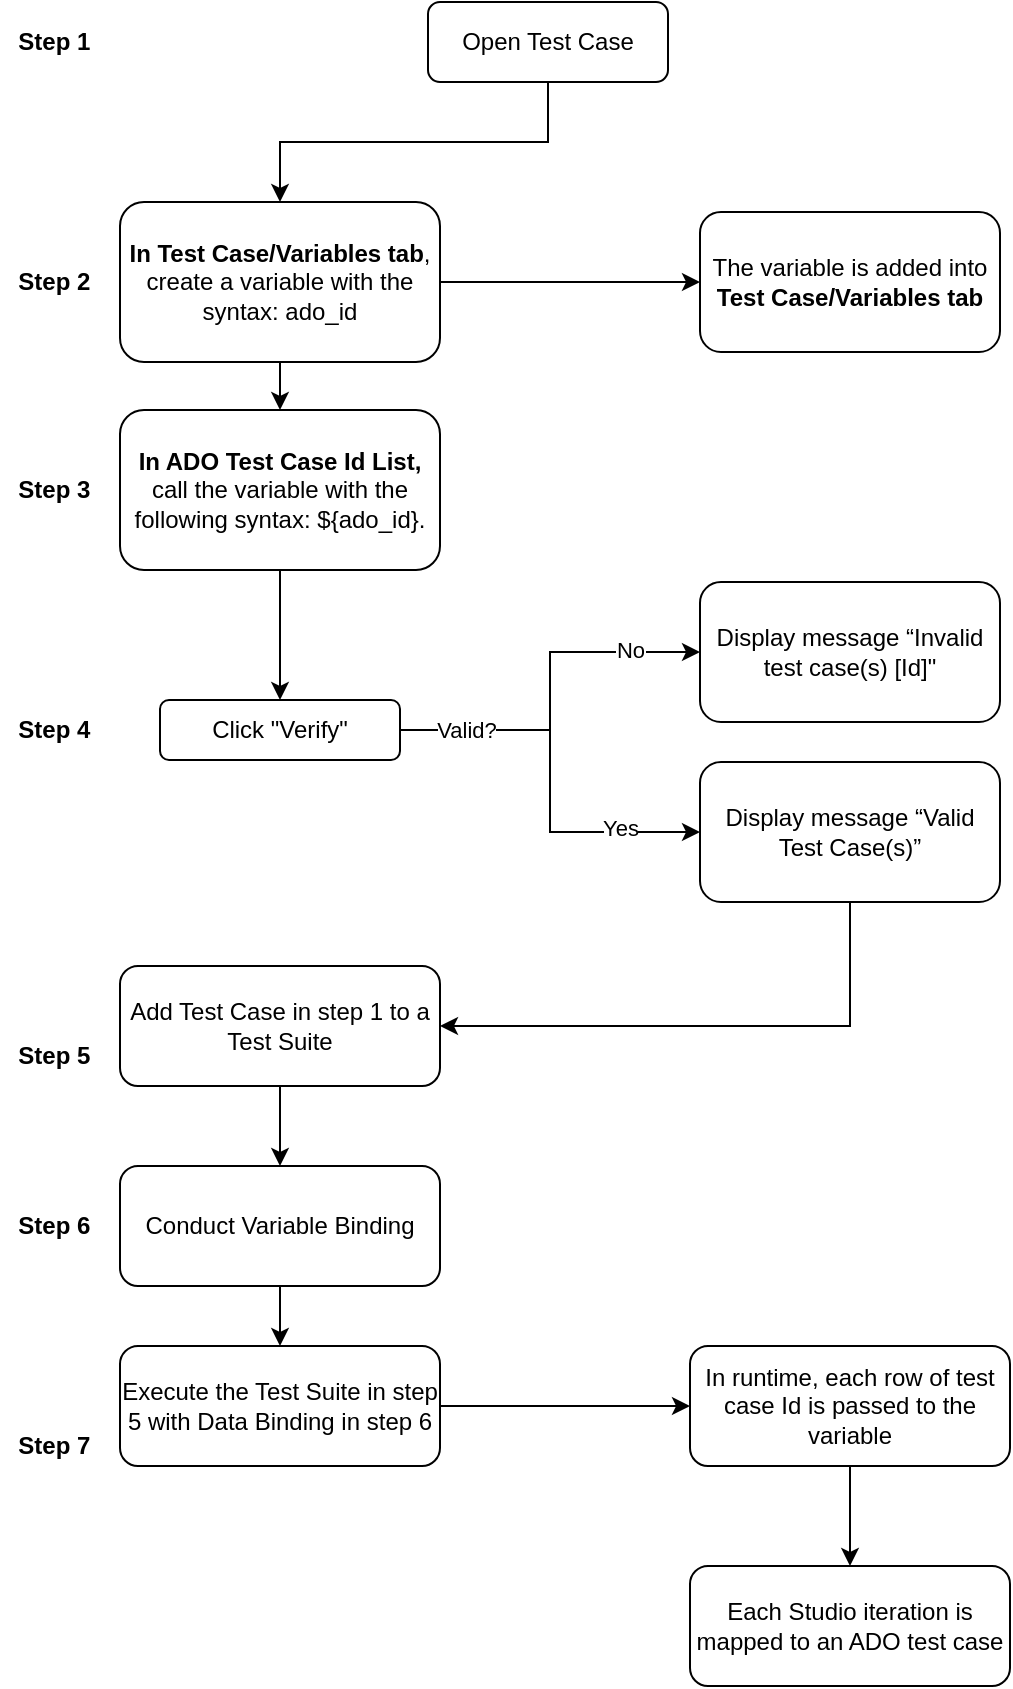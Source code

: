 <mxfile version="14.7.8" type="github">
  <diagram id="C5RBs43oDa-KdzZeNtuy" name="Page-1">
    <mxGraphModel dx="2095" dy="790" grid="1" gridSize="10" guides="1" tooltips="1" connect="1" arrows="1" fold="1" page="1" pageScale="1" pageWidth="827" pageHeight="1169" math="0" shadow="0">
      <root>
        <mxCell id="WIyWlLk6GJQsqaUBKTNV-0" />
        <mxCell id="WIyWlLk6GJQsqaUBKTNV-1" parent="WIyWlLk6GJQsqaUBKTNV-0" />
        <mxCell id="72v926RGe4rhLoP8woLD-11" style="edgeStyle=orthogonalEdgeStyle;rounded=0;orthogonalLoop=1;jettySize=auto;html=1;entryX=0.5;entryY=0;entryDx=0;entryDy=0;labelBorderColor=none;" edge="1" parent="WIyWlLk6GJQsqaUBKTNV-1" source="WIyWlLk6GJQsqaUBKTNV-3" target="72v926RGe4rhLoP8woLD-0">
          <mxGeometry relative="1" as="geometry" />
        </mxCell>
        <mxCell id="WIyWlLk6GJQsqaUBKTNV-3" value="Open Test Case" style="rounded=1;whiteSpace=wrap;html=1;fontSize=12;glass=0;strokeWidth=1;shadow=0;labelBorderColor=none;" parent="WIyWlLk6GJQsqaUBKTNV-1" vertex="1">
          <mxGeometry x="294" y="120" width="120" height="40" as="geometry" />
        </mxCell>
        <mxCell id="72v926RGe4rhLoP8woLD-3" value="" style="edgeStyle=orthogonalEdgeStyle;rounded=0;orthogonalLoop=1;jettySize=auto;html=1;labelBorderColor=none;" edge="1" parent="WIyWlLk6GJQsqaUBKTNV-1" source="72v926RGe4rhLoP8woLD-0" target="72v926RGe4rhLoP8woLD-2">
          <mxGeometry relative="1" as="geometry" />
        </mxCell>
        <mxCell id="72v926RGe4rhLoP8woLD-17" value="" style="edgeStyle=orthogonalEdgeStyle;rounded=0;orthogonalLoop=1;jettySize=auto;html=1;labelBorderColor=none;" edge="1" parent="WIyWlLk6GJQsqaUBKTNV-1" source="72v926RGe4rhLoP8woLD-0" target="72v926RGe4rhLoP8woLD-13">
          <mxGeometry relative="1" as="geometry" />
        </mxCell>
        <mxCell id="72v926RGe4rhLoP8woLD-0" value="&lt;strong&gt;In Test Case/Variables tab&lt;/strong&gt;, create a variable with the syntax:&amp;nbsp;&lt;span class=&quot;code&quot; spellcheck=&quot;false&quot;&gt;ado_id&lt;/span&gt;" style="rounded=1;whiteSpace=wrap;html=1;fontSize=12;glass=0;strokeWidth=1;shadow=0;labelBorderColor=none;" vertex="1" parent="WIyWlLk6GJQsqaUBKTNV-1">
          <mxGeometry x="140" y="220" width="160" height="80" as="geometry" />
        </mxCell>
        <mxCell id="72v926RGe4rhLoP8woLD-6" value="" style="edgeStyle=orthogonalEdgeStyle;rounded=0;orthogonalLoop=1;jettySize=auto;html=1;labelBorderColor=none;" edge="1" parent="WIyWlLk6GJQsqaUBKTNV-1" source="72v926RGe4rhLoP8woLD-2" target="72v926RGe4rhLoP8woLD-5">
          <mxGeometry relative="1" as="geometry" />
        </mxCell>
        <mxCell id="72v926RGe4rhLoP8woLD-2" value="&lt;p&gt;&lt;strong&gt;In ADO Test Case Id List, &lt;/strong&gt;call the variable with the following syntax: &lt;span class=&quot;code&quot; spellcheck=&quot;false&quot;&gt;${ado_id}.&lt;/span&gt;&lt;/p&gt;" style="rounded=1;whiteSpace=wrap;html=1;fontSize=12;glass=0;strokeWidth=1;shadow=0;labelBorderColor=none;" vertex="1" parent="WIyWlLk6GJQsqaUBKTNV-1">
          <mxGeometry x="140" y="324" width="160" height="80" as="geometry" />
        </mxCell>
        <mxCell id="72v926RGe4rhLoP8woLD-48" style="edgeStyle=orthogonalEdgeStyle;rounded=0;orthogonalLoop=1;jettySize=auto;html=1;entryX=0;entryY=0.5;entryDx=0;entryDy=0;labelBorderColor=none;" edge="1" parent="WIyWlLk6GJQsqaUBKTNV-1" source="72v926RGe4rhLoP8woLD-5" target="72v926RGe4rhLoP8woLD-15">
          <mxGeometry relative="1" as="geometry" />
        </mxCell>
        <mxCell id="72v926RGe4rhLoP8woLD-51" value="Yes" style="edgeLabel;html=1;align=center;verticalAlign=middle;resizable=0;points=[];labelBorderColor=none;" vertex="1" connectable="0" parent="72v926RGe4rhLoP8woLD-48">
          <mxGeometry x="0.58" y="3" relative="1" as="geometry">
            <mxPoint x="2" y="1" as="offset" />
          </mxGeometry>
        </mxCell>
        <mxCell id="72v926RGe4rhLoP8woLD-49" style="edgeStyle=orthogonalEdgeStyle;rounded=0;orthogonalLoop=1;jettySize=auto;html=1;entryX=0;entryY=0.5;entryDx=0;entryDy=0;labelBorderColor=none;" edge="1" parent="WIyWlLk6GJQsqaUBKTNV-1" source="72v926RGe4rhLoP8woLD-5" target="72v926RGe4rhLoP8woLD-31">
          <mxGeometry relative="1" as="geometry" />
        </mxCell>
        <mxCell id="72v926RGe4rhLoP8woLD-50" value="Valid?" style="edgeLabel;html=1;align=center;verticalAlign=middle;resizable=0;points=[];labelBorderColor=none;" vertex="1" connectable="0" parent="72v926RGe4rhLoP8woLD-49">
          <mxGeometry x="-0.65" y="-1" relative="1" as="geometry">
            <mxPoint y="-1" as="offset" />
          </mxGeometry>
        </mxCell>
        <mxCell id="72v926RGe4rhLoP8woLD-52" value="No" style="edgeLabel;html=1;align=center;verticalAlign=middle;resizable=0;points=[];labelBorderColor=none;" vertex="1" connectable="0" parent="72v926RGe4rhLoP8woLD-49">
          <mxGeometry x="0.652" y="-1" relative="1" as="geometry">
            <mxPoint x="-2" y="-2" as="offset" />
          </mxGeometry>
        </mxCell>
        <mxCell id="72v926RGe4rhLoP8woLD-5" value="&lt;span&gt;Click &quot;Verify&quot;&lt;/span&gt;" style="rounded=1;whiteSpace=wrap;html=1;fontSize=12;glass=0;strokeWidth=1;shadow=0;fontStyle=0;labelBorderColor=none;" vertex="1" parent="WIyWlLk6GJQsqaUBKTNV-1">
          <mxGeometry x="160" y="469" width="120" height="30" as="geometry" />
        </mxCell>
        <mxCell id="72v926RGe4rhLoP8woLD-8" style="edgeStyle=orthogonalEdgeStyle;rounded=0;orthogonalLoop=1;jettySize=auto;html=1;exitX=0.5;exitY=1;exitDx=0;exitDy=0;labelBorderColor=none;" edge="1" parent="WIyWlLk6GJQsqaUBKTNV-1" source="72v926RGe4rhLoP8woLD-5" target="72v926RGe4rhLoP8woLD-5">
          <mxGeometry relative="1" as="geometry" />
        </mxCell>
        <mxCell id="72v926RGe4rhLoP8woLD-13" value="&lt;p&gt;The variable is added into &lt;strong&gt;Test Case/Variables tab&lt;/strong&gt;&lt;/p&gt;" style="rounded=1;whiteSpace=wrap;html=1;fontSize=12;glass=0;strokeWidth=1;shadow=0;labelBorderColor=none;" vertex="1" parent="WIyWlLk6GJQsqaUBKTNV-1">
          <mxGeometry x="430" y="225" width="150" height="70" as="geometry" />
        </mxCell>
        <mxCell id="72v926RGe4rhLoP8woLD-66" style="edgeStyle=orthogonalEdgeStyle;rounded=0;orthogonalLoop=1;jettySize=auto;html=1;entryX=1;entryY=0.5;entryDx=0;entryDy=0;exitX=0.5;exitY=1;exitDx=0;exitDy=0;" edge="1" parent="WIyWlLk6GJQsqaUBKTNV-1" source="72v926RGe4rhLoP8woLD-15" target="72v926RGe4rhLoP8woLD-53">
          <mxGeometry relative="1" as="geometry">
            <mxPoint x="504.941" y="592" as="sourcePoint" />
            <Array as="points">
              <mxPoint x="505" y="632" />
            </Array>
          </mxGeometry>
        </mxCell>
        <mxCell id="72v926RGe4rhLoP8woLD-15" value="&lt;p&gt;Display message “Valid Test Case(s)”&lt;/p&gt;" style="rounded=1;whiteSpace=wrap;html=1;fontSize=12;glass=0;strokeWidth=1;shadow=0;labelBorderColor=none;" vertex="1" parent="WIyWlLk6GJQsqaUBKTNV-1">
          <mxGeometry x="430" y="500" width="150" height="70" as="geometry" />
        </mxCell>
        <mxCell id="72v926RGe4rhLoP8woLD-31" value="&lt;p&gt;Display message&amp;nbsp;&lt;span&gt;“Invalid test case(s) [Id]&quot;&lt;/span&gt;&lt;/p&gt;" style="rounded=1;whiteSpace=wrap;html=1;fontSize=12;glass=0;strokeWidth=1;shadow=0;labelBorderColor=none;" vertex="1" parent="WIyWlLk6GJQsqaUBKTNV-1">
          <mxGeometry x="430" y="410" width="150" height="70" as="geometry" />
        </mxCell>
        <mxCell id="72v926RGe4rhLoP8woLD-68" value="" style="edgeStyle=orthogonalEdgeStyle;rounded=0;orthogonalLoop=1;jettySize=auto;html=1;" edge="1" parent="WIyWlLk6GJQsqaUBKTNV-1" source="72v926RGe4rhLoP8woLD-53" target="72v926RGe4rhLoP8woLD-67">
          <mxGeometry relative="1" as="geometry" />
        </mxCell>
        <mxCell id="72v926RGe4rhLoP8woLD-53" value="&lt;p&gt;Add Test Case in step 1 to a Test Suite&lt;/p&gt;" style="rounded=1;whiteSpace=wrap;html=1;fontSize=12;glass=0;strokeWidth=1;shadow=0;fontStyle=0" vertex="1" parent="WIyWlLk6GJQsqaUBKTNV-1">
          <mxGeometry x="140" y="602" width="160" height="60" as="geometry" />
        </mxCell>
        <mxCell id="72v926RGe4rhLoP8woLD-56" value="&amp;nbsp;Step 1" style="text;html=1;align=center;verticalAlign=middle;resizable=0;points=[];autosize=1;strokeColor=none;fontStyle=1;labelBorderColor=none;" vertex="1" parent="WIyWlLk6GJQsqaUBKTNV-1">
          <mxGeometry x="80" y="130" width="50" height="20" as="geometry" />
        </mxCell>
        <mxCell id="72v926RGe4rhLoP8woLD-58" value="&amp;nbsp;Step 2" style="text;html=1;align=center;verticalAlign=middle;resizable=0;points=[];autosize=1;strokeColor=none;fontStyle=1;labelBorderColor=none;" vertex="1" parent="WIyWlLk6GJQsqaUBKTNV-1">
          <mxGeometry x="80" y="250" width="50" height="20" as="geometry" />
        </mxCell>
        <mxCell id="72v926RGe4rhLoP8woLD-59" value="&amp;nbsp;Step 3" style="text;html=1;align=center;verticalAlign=middle;resizable=0;points=[];autosize=1;strokeColor=none;fontStyle=1;labelBorderColor=none;" vertex="1" parent="WIyWlLk6GJQsqaUBKTNV-1">
          <mxGeometry x="80" y="354" width="50" height="20" as="geometry" />
        </mxCell>
        <mxCell id="72v926RGe4rhLoP8woLD-60" value="&amp;nbsp;Step 4" style="text;html=1;align=center;verticalAlign=middle;resizable=0;points=[];autosize=1;strokeColor=none;fontStyle=1;labelBorderColor=none;" vertex="1" parent="WIyWlLk6GJQsqaUBKTNV-1">
          <mxGeometry x="80" y="474" width="50" height="20" as="geometry" />
        </mxCell>
        <mxCell id="72v926RGe4rhLoP8woLD-61" value="&amp;nbsp;Step 5" style="text;html=1;align=center;verticalAlign=middle;resizable=0;points=[];autosize=1;strokeColor=none;fontStyle=1" vertex="1" parent="WIyWlLk6GJQsqaUBKTNV-1">
          <mxGeometry x="80" y="637" width="50" height="20" as="geometry" />
        </mxCell>
        <mxCell id="72v926RGe4rhLoP8woLD-70" value="" style="edgeStyle=orthogonalEdgeStyle;rounded=0;orthogonalLoop=1;jettySize=auto;html=1;" edge="1" parent="WIyWlLk6GJQsqaUBKTNV-1" source="72v926RGe4rhLoP8woLD-67" target="72v926RGe4rhLoP8woLD-69">
          <mxGeometry relative="1" as="geometry" />
        </mxCell>
        <mxCell id="72v926RGe4rhLoP8woLD-67" value="&lt;meta charset=&quot;utf-8&quot;&gt;&lt;p&gt;Conduct Variable Binding&lt;/p&gt;" style="rounded=1;whiteSpace=wrap;html=1;fontSize=12;glass=0;strokeWidth=1;shadow=0;fontStyle=0" vertex="1" parent="WIyWlLk6GJQsqaUBKTNV-1">
          <mxGeometry x="140" y="702" width="160" height="60" as="geometry" />
        </mxCell>
        <mxCell id="72v926RGe4rhLoP8woLD-75" value="" style="edgeStyle=orthogonalEdgeStyle;rounded=0;orthogonalLoop=1;jettySize=auto;html=1;" edge="1" parent="WIyWlLk6GJQsqaUBKTNV-1" source="72v926RGe4rhLoP8woLD-69" target="72v926RGe4rhLoP8woLD-74">
          <mxGeometry relative="1" as="geometry" />
        </mxCell>
        <mxCell id="72v926RGe4rhLoP8woLD-69" value="&lt;p&gt;Execute the Test Suite in step 5 with Data Binding in step 6&lt;/p&gt;" style="rounded=1;whiteSpace=wrap;html=1;fontSize=12;glass=0;strokeWidth=1;shadow=0;fontStyle=0" vertex="1" parent="WIyWlLk6GJQsqaUBKTNV-1">
          <mxGeometry x="140" y="792" width="160" height="60" as="geometry" />
        </mxCell>
        <mxCell id="72v926RGe4rhLoP8woLD-71" value="&amp;nbsp;Step 6" style="text;html=1;align=center;verticalAlign=middle;resizable=0;points=[];autosize=1;strokeColor=none;fontStyle=1" vertex="1" parent="WIyWlLk6GJQsqaUBKTNV-1">
          <mxGeometry x="80" y="722" width="50" height="20" as="geometry" />
        </mxCell>
        <mxCell id="72v926RGe4rhLoP8woLD-72" value="&amp;nbsp;Step 7" style="text;html=1;align=center;verticalAlign=middle;resizable=0;points=[];autosize=1;strokeColor=none;fontStyle=1" vertex="1" parent="WIyWlLk6GJQsqaUBKTNV-1">
          <mxGeometry x="80" y="832" width="50" height="20" as="geometry" />
        </mxCell>
        <mxCell id="72v926RGe4rhLoP8woLD-77" value="" style="edgeStyle=orthogonalEdgeStyle;rounded=0;orthogonalLoop=1;jettySize=auto;html=1;" edge="1" parent="WIyWlLk6GJQsqaUBKTNV-1" source="72v926RGe4rhLoP8woLD-74" target="72v926RGe4rhLoP8woLD-76">
          <mxGeometry relative="1" as="geometry" />
        </mxCell>
        <mxCell id="72v926RGe4rhLoP8woLD-74" value="&lt;meta charset=&quot;utf-8&quot;&gt;&lt;p&gt;In runtime, each row of test case Id is passed to the variable&lt;/p&gt;" style="rounded=1;whiteSpace=wrap;html=1;fontSize=12;glass=0;strokeWidth=1;shadow=0;fontStyle=0" vertex="1" parent="WIyWlLk6GJQsqaUBKTNV-1">
          <mxGeometry x="425" y="792" width="160" height="60" as="geometry" />
        </mxCell>
        <mxCell id="72v926RGe4rhLoP8woLD-76" value="&lt;meta charset=&quot;utf-8&quot;&gt;&lt;p&gt;Each Studio iteration is mapped to an ADO test case&lt;/p&gt;" style="rounded=1;whiteSpace=wrap;html=1;fontSize=12;glass=0;strokeWidth=1;shadow=0;fontStyle=0" vertex="1" parent="WIyWlLk6GJQsqaUBKTNV-1">
          <mxGeometry x="425" y="902" width="160" height="60" as="geometry" />
        </mxCell>
      </root>
    </mxGraphModel>
  </diagram>
</mxfile>

